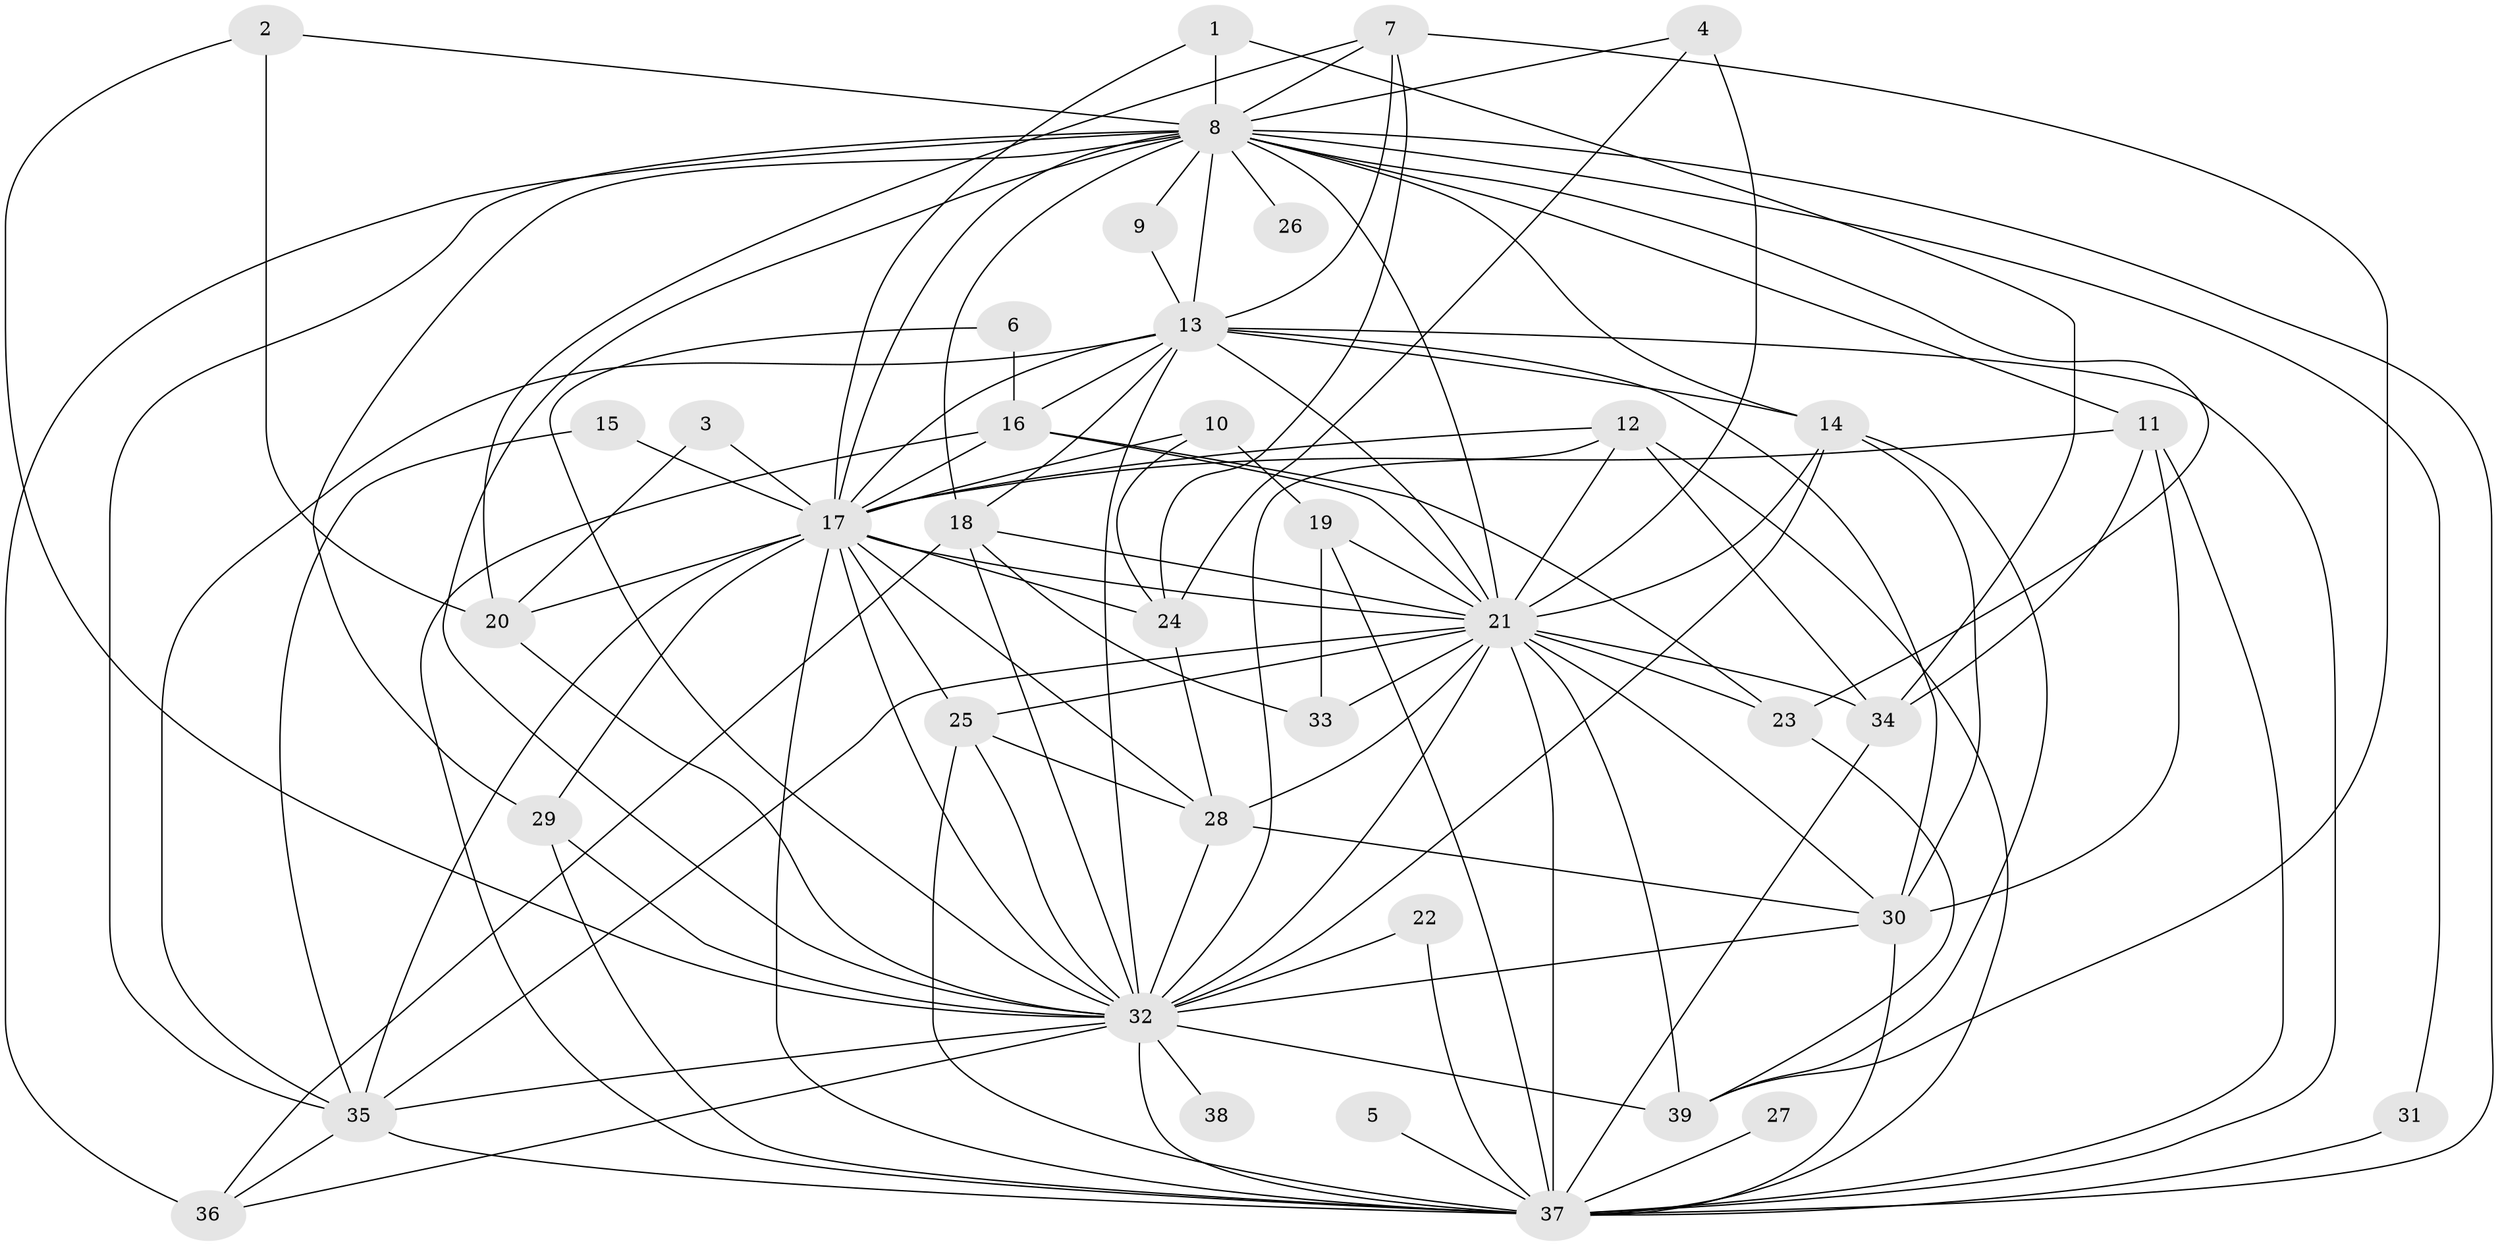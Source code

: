// original degree distribution, {24: 0.0078125, 17: 0.0234375, 15: 0.0078125, 23: 0.0078125, 34: 0.0078125, 30: 0.015625, 28: 0.0078125, 3: 0.1953125, 7: 0.03125, 4: 0.078125, 5: 0.046875, 2: 0.5546875, 6: 0.015625}
// Generated by graph-tools (version 1.1) at 2025/36/03/04/25 23:36:22]
// undirected, 39 vertices, 116 edges
graph export_dot {
  node [color=gray90,style=filled];
  1;
  2;
  3;
  4;
  5;
  6;
  7;
  8;
  9;
  10;
  11;
  12;
  13;
  14;
  15;
  16;
  17;
  18;
  19;
  20;
  21;
  22;
  23;
  24;
  25;
  26;
  27;
  28;
  29;
  30;
  31;
  32;
  33;
  34;
  35;
  36;
  37;
  38;
  39;
  1 -- 8 [weight=1.0];
  1 -- 17 [weight=1.0];
  1 -- 34 [weight=1.0];
  2 -- 8 [weight=1.0];
  2 -- 20 [weight=1.0];
  2 -- 32 [weight=1.0];
  3 -- 17 [weight=3.0];
  3 -- 20 [weight=1.0];
  4 -- 8 [weight=1.0];
  4 -- 21 [weight=2.0];
  4 -- 24 [weight=1.0];
  5 -- 37 [weight=1.0];
  6 -- 16 [weight=1.0];
  6 -- 32 [weight=1.0];
  7 -- 8 [weight=1.0];
  7 -- 13 [weight=1.0];
  7 -- 20 [weight=1.0];
  7 -- 24 [weight=1.0];
  7 -- 39 [weight=1.0];
  8 -- 9 [weight=1.0];
  8 -- 11 [weight=1.0];
  8 -- 13 [weight=3.0];
  8 -- 14 [weight=3.0];
  8 -- 17 [weight=5.0];
  8 -- 18 [weight=1.0];
  8 -- 21 [weight=3.0];
  8 -- 23 [weight=1.0];
  8 -- 26 [weight=1.0];
  8 -- 29 [weight=1.0];
  8 -- 31 [weight=1.0];
  8 -- 32 [weight=1.0];
  8 -- 35 [weight=1.0];
  8 -- 36 [weight=1.0];
  8 -- 37 [weight=2.0];
  9 -- 13 [weight=1.0];
  10 -- 17 [weight=1.0];
  10 -- 19 [weight=1.0];
  10 -- 24 [weight=1.0];
  11 -- 17 [weight=1.0];
  11 -- 30 [weight=1.0];
  11 -- 34 [weight=1.0];
  11 -- 37 [weight=1.0];
  12 -- 17 [weight=2.0];
  12 -- 21 [weight=1.0];
  12 -- 32 [weight=1.0];
  12 -- 34 [weight=1.0];
  12 -- 37 [weight=1.0];
  13 -- 14 [weight=2.0];
  13 -- 16 [weight=2.0];
  13 -- 17 [weight=3.0];
  13 -- 18 [weight=2.0];
  13 -- 21 [weight=2.0];
  13 -- 30 [weight=2.0];
  13 -- 32 [weight=3.0];
  13 -- 35 [weight=1.0];
  13 -- 37 [weight=2.0];
  14 -- 21 [weight=1.0];
  14 -- 30 [weight=1.0];
  14 -- 32 [weight=1.0];
  14 -- 39 [weight=1.0];
  15 -- 17 [weight=1.0];
  15 -- 35 [weight=1.0];
  16 -- 17 [weight=1.0];
  16 -- 21 [weight=1.0];
  16 -- 23 [weight=1.0];
  16 -- 37 [weight=1.0];
  17 -- 20 [weight=1.0];
  17 -- 21 [weight=6.0];
  17 -- 24 [weight=1.0];
  17 -- 25 [weight=2.0];
  17 -- 28 [weight=1.0];
  17 -- 29 [weight=1.0];
  17 -- 32 [weight=4.0];
  17 -- 35 [weight=5.0];
  17 -- 37 [weight=3.0];
  18 -- 21 [weight=1.0];
  18 -- 32 [weight=1.0];
  18 -- 33 [weight=2.0];
  18 -- 36 [weight=1.0];
  19 -- 21 [weight=1.0];
  19 -- 33 [weight=1.0];
  19 -- 37 [weight=1.0];
  20 -- 32 [weight=1.0];
  21 -- 23 [weight=2.0];
  21 -- 25 [weight=2.0];
  21 -- 28 [weight=3.0];
  21 -- 30 [weight=2.0];
  21 -- 32 [weight=4.0];
  21 -- 33 [weight=1.0];
  21 -- 34 [weight=1.0];
  21 -- 35 [weight=4.0];
  21 -- 37 [weight=4.0];
  21 -- 39 [weight=2.0];
  22 -- 32 [weight=1.0];
  22 -- 37 [weight=1.0];
  23 -- 39 [weight=1.0];
  24 -- 28 [weight=1.0];
  25 -- 28 [weight=1.0];
  25 -- 32 [weight=1.0];
  25 -- 37 [weight=2.0];
  27 -- 37 [weight=1.0];
  28 -- 30 [weight=1.0];
  28 -- 32 [weight=1.0];
  29 -- 32 [weight=1.0];
  29 -- 37 [weight=1.0];
  30 -- 32 [weight=1.0];
  30 -- 37 [weight=1.0];
  31 -- 37 [weight=2.0];
  32 -- 35 [weight=2.0];
  32 -- 36 [weight=1.0];
  32 -- 37 [weight=2.0];
  32 -- 38 [weight=1.0];
  32 -- 39 [weight=4.0];
  34 -- 37 [weight=1.0];
  35 -- 36 [weight=1.0];
  35 -- 37 [weight=1.0];
}
